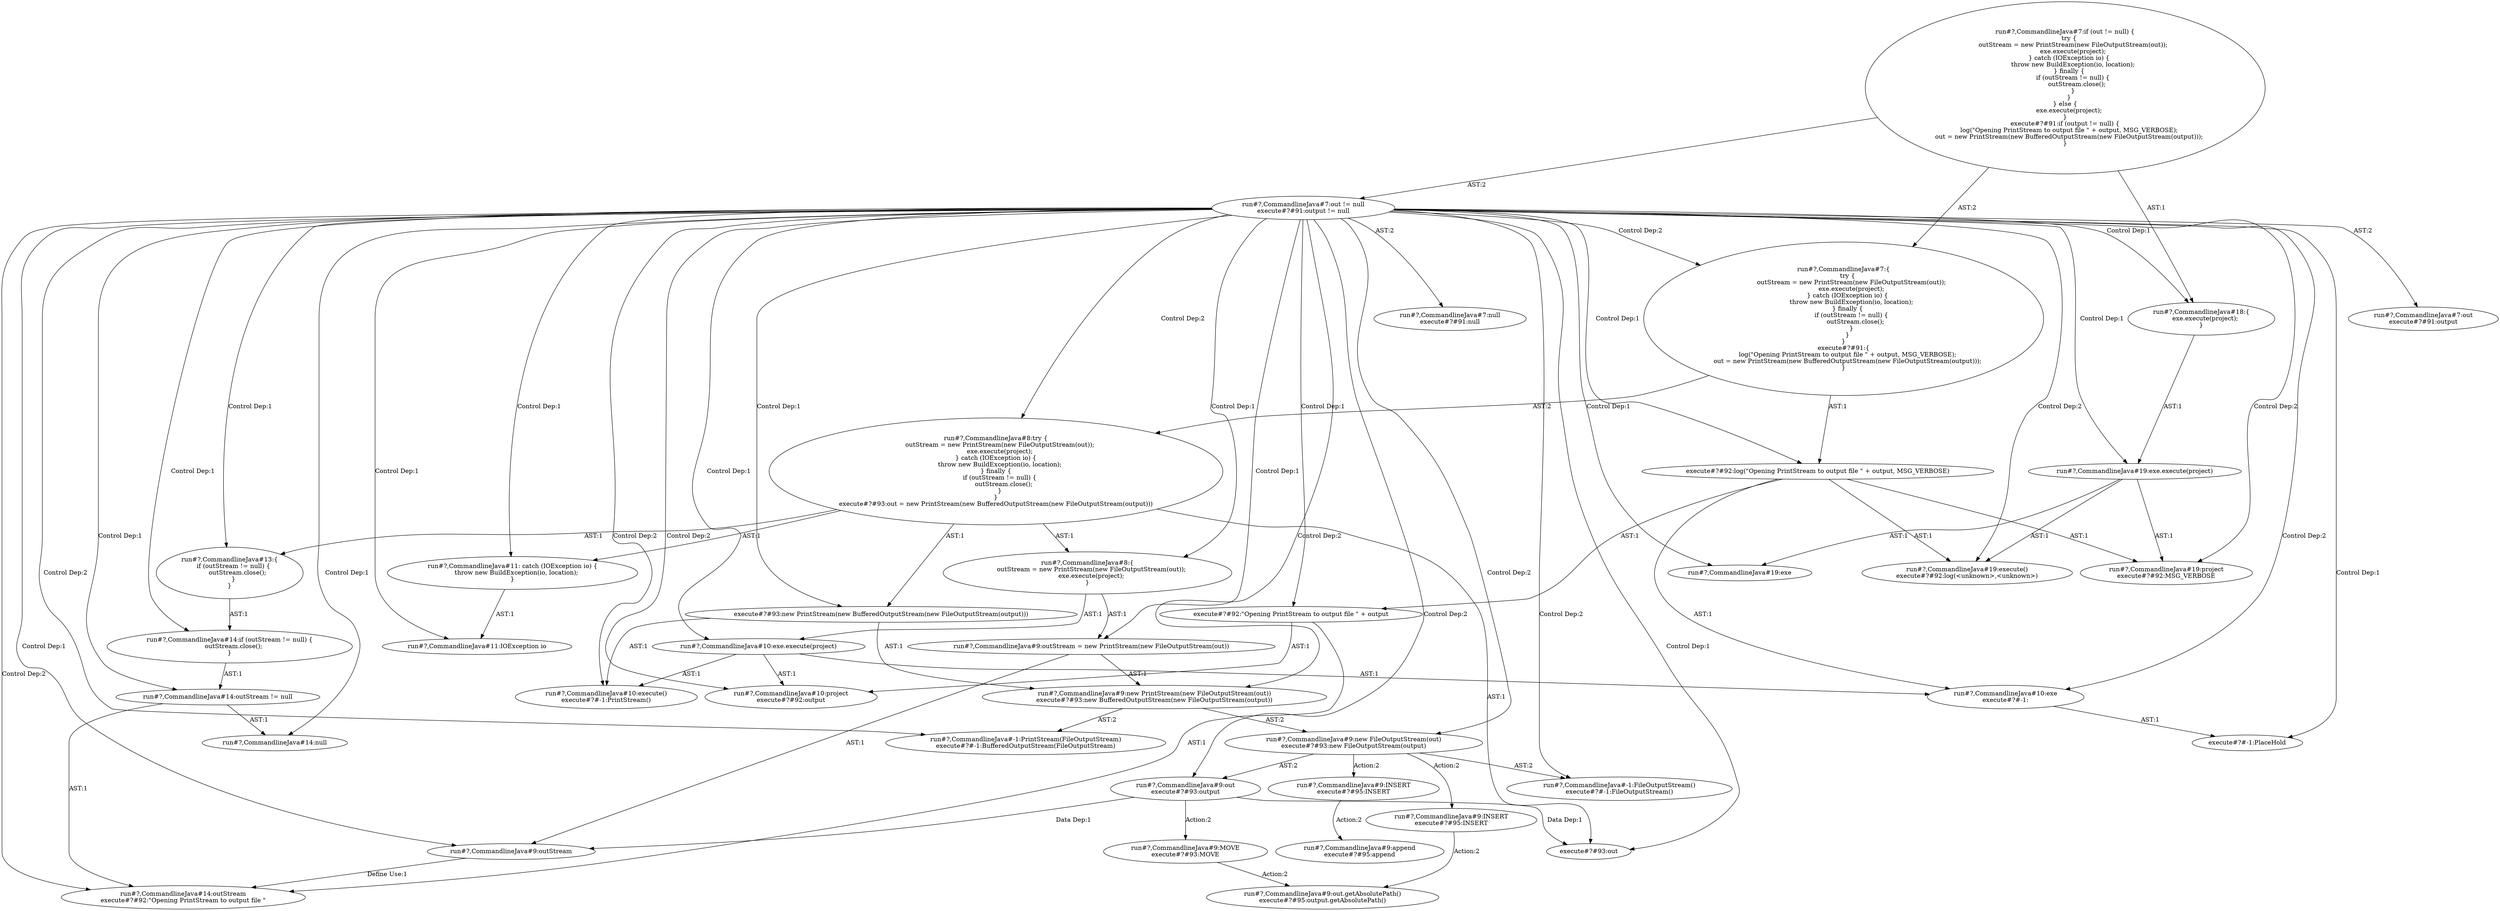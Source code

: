 digraph "Pattern" {
0 [label="run#?,CommandlineJava#9:INSERT
execute#?#95:INSERT" shape=ellipse]
1 [label="run#?,CommandlineJava#9:new FileOutputStream(out)
execute#?#93:new FileOutputStream(output)" shape=ellipse]
2 [label="run#?,CommandlineJava#7:out != null
execute#?#91:output != null" shape=ellipse]
3 [label="run#?,CommandlineJava#7:if (out != null) \{
    try \{
        outStream = new PrintStream(new FileOutputStream(out));
        exe.execute(project);
    \} catch (IOException io) \{
        throw new BuildException(io, location);
    \} finally \{
        if (outStream != null) \{
            outStream.close();
        \}
    \}
\} else \{
    exe.execute(project);
\}
execute#?#91:if (output != null) \{
    log(\"Opening PrintStream to output file \" + output, MSG_VERBOSE);
    out = new PrintStream(new BufferedOutputStream(new FileOutputStream(output)));
\}" shape=ellipse]
4 [label="run#?,CommandlineJava#7:out
execute#?#91:output" shape=ellipse]
5 [label="run#?,CommandlineJava#7:null
execute#?#91:null" shape=ellipse]
6 [label="run#?,CommandlineJava#7:\{
    try \{
        outStream = new PrintStream(new FileOutputStream(out));
        exe.execute(project);
    \} catch (IOException io) \{
        throw new BuildException(io, location);
    \} finally \{
        if (outStream != null) \{
            outStream.close();
        \}
    \}
\}
execute#?#91:\{
    log(\"Opening PrintStream to output file \" + output, MSG_VERBOSE);
    out = new PrintStream(new BufferedOutputStream(new FileOutputStream(output)));
\}" shape=ellipse]
7 [label="run#?,CommandlineJava#8:try \{
    outStream = new PrintStream(new FileOutputStream(out));
    exe.execute(project);
\} catch (IOException io) \{
    throw new BuildException(io, location);
\} finally \{
    if (outStream != null) \{
        outStream.close();
    \}
\}
execute#?#93:out = new PrintStream(new BufferedOutputStream(new FileOutputStream(output)))" shape=ellipse]
8 [label="run#?,CommandlineJava#8:\{
    outStream = new PrintStream(new FileOutputStream(out));
    exe.execute(project);
\}" shape=ellipse]
9 [label="run#?,CommandlineJava#9:outStream = new PrintStream(new FileOutputStream(out))" shape=ellipse]
10 [label="run#?,CommandlineJava#9:outStream" shape=ellipse]
11 [label="run#?,CommandlineJava#9:new PrintStream(new FileOutputStream(out))
execute#?#93:new BufferedOutputStream(new FileOutputStream(output))" shape=ellipse]
12 [label="run#?,CommandlineJava#-1:PrintStream(FileOutputStream)
execute#?#-1:BufferedOutputStream(FileOutputStream)" shape=ellipse]
13 [label="run#?,CommandlineJava#-1:FileOutputStream()
execute#?#-1:FileOutputStream()" shape=ellipse]
14 [label="run#?,CommandlineJava#9:out
execute#?#93:output" shape=ellipse]
15 [label="run#?,CommandlineJava#10:exe.execute(project)" shape=ellipse]
16 [label="run#?,CommandlineJava#10:execute()
execute#?#-1:PrintStream()" shape=ellipse]
17 [label="run#?,CommandlineJava#10:exe
execute#?#-1:" shape=ellipse]
18 [label="run#?,CommandlineJava#10:project
execute#?#92:output" shape=ellipse]
19 [label="run#?,CommandlineJava#11: catch (IOException io) \{
    throw new BuildException(io, location);
\}" shape=ellipse]
20 [label="run#?,CommandlineJava#11:IOException io" shape=ellipse]
21 [label="run#?,CommandlineJava#13:\{
    if (outStream != null) \{
        outStream.close();
    \}
\}" shape=ellipse]
22 [label="run#?,CommandlineJava#14:if (outStream != null) \{
    outStream.close();
\}" shape=ellipse]
23 [label="run#?,CommandlineJava#14:outStream != null" shape=ellipse]
24 [label="run#?,CommandlineJava#14:outStream
execute#?#92:\"Opening PrintStream to output file \"" shape=ellipse]
25 [label="run#?,CommandlineJava#14:null" shape=ellipse]
26 [label="run#?,CommandlineJava#18:\{
    exe.execute(project);
\}" shape=ellipse]
27 [label="run#?,CommandlineJava#19:exe.execute(project)" shape=ellipse]
28 [label="run#?,CommandlineJava#19:execute()
execute#?#92:log(<unknown>,<unknown>)" shape=ellipse]
29 [label="run#?,CommandlineJava#19:exe" shape=ellipse]
30 [label="run#?,CommandlineJava#19:project
execute#?#92:MSG_VERBOSE" shape=ellipse]
31 [label="run#?,CommandlineJava#9:INSERT
execute#?#95:INSERT" shape=ellipse]
32 [label="run#?,CommandlineJava#9:append
execute#?#95:append" shape=ellipse]
33 [label="run#?,CommandlineJava#9:out.getAbsolutePath()
execute#?#95:output.getAbsolutePath()" shape=ellipse]
34 [label="run#?,CommandlineJava#9:MOVE
execute#?#93:MOVE" shape=ellipse]
35 [label="execute#?#92:log(\"Opening PrintStream to output file \" + output, MSG_VERBOSE)" shape=ellipse]
36 [label="execute#?#93:out" shape=ellipse]
37 [label="execute#?#92:\"Opening PrintStream to output file \" + output" shape=ellipse]
38 [label="execute#?#-1:PlaceHold" shape=ellipse]
39 [label="execute#?#93:new PrintStream(new BufferedOutputStream(new FileOutputStream(output)))" shape=ellipse]
0 -> 33 [label="Action:2"];
1 -> 0 [label="Action:2"];
1 -> 13 [label="AST:2"];
1 -> 14 [label="AST:2"];
1 -> 31 [label="Action:2"];
2 -> 1 [label="Control Dep:2"];
2 -> 4 [label="AST:2"];
2 -> 5 [label="AST:2"];
2 -> 6 [label="Control Dep:2"];
2 -> 7 [label="Control Dep:2"];
2 -> 8 [label="Control Dep:1"];
2 -> 9 [label="Control Dep:1"];
2 -> 10 [label="Control Dep:1"];
2 -> 11 [label="Control Dep:2"];
2 -> 12 [label="Control Dep:2"];
2 -> 13 [label="Control Dep:2"];
2 -> 14 [label="Control Dep:2"];
2 -> 15 [label="Control Dep:1"];
2 -> 16 [label="Control Dep:2"];
2 -> 17 [label="Control Dep:2"];
2 -> 18 [label="Control Dep:2"];
2 -> 19 [label="Control Dep:1"];
2 -> 20 [label="Control Dep:1"];
2 -> 21 [label="Control Dep:1"];
2 -> 22 [label="Control Dep:1"];
2 -> 23 [label="Control Dep:1"];
2 -> 24 [label="Control Dep:2"];
2 -> 25 [label="Control Dep:1"];
2 -> 26 [label="Control Dep:1"];
2 -> 27 [label="Control Dep:1"];
2 -> 28 [label="Control Dep:2"];
2 -> 29 [label="Control Dep:1"];
2 -> 30 [label="Control Dep:2"];
2 -> 35 [label="Control Dep:1"];
2 -> 36 [label="Control Dep:1"];
2 -> 37 [label="Control Dep:1"];
2 -> 38 [label="Control Dep:1"];
2 -> 39 [label="Control Dep:1"];
3 -> 2 [label="AST:2"];
3 -> 6 [label="AST:2"];
3 -> 26 [label="AST:1"];
6 -> 7 [label="AST:2"];
6 -> 35 [label="AST:1"];
7 -> 8 [label="AST:1"];
7 -> 19 [label="AST:1"];
7 -> 21 [label="AST:1"];
7 -> 36 [label="AST:1"];
7 -> 39 [label="AST:1"];
8 -> 9 [label="AST:1"];
8 -> 15 [label="AST:1"];
9 -> 10 [label="AST:1"];
9 -> 11 [label="AST:1"];
10 -> 24 [label="Define Use:1"];
11 -> 1 [label="AST:2"];
11 -> 12 [label="AST:2"];
14 -> 10 [label="Data Dep:1"];
14 -> 34 [label="Action:2"];
14 -> 36 [label="Data Dep:1"];
15 -> 17 [label="AST:1"];
15 -> 16 [label="AST:1"];
15 -> 18 [label="AST:1"];
17 -> 38 [label="AST:1"];
19 -> 20 [label="AST:1"];
21 -> 22 [label="AST:1"];
22 -> 23 [label="AST:1"];
23 -> 24 [label="AST:1"];
23 -> 25 [label="AST:1"];
26 -> 27 [label="AST:1"];
27 -> 29 [label="AST:1"];
27 -> 28 [label="AST:1"];
27 -> 30 [label="AST:1"];
31 -> 32 [label="Action:2"];
34 -> 33 [label="Action:2"];
35 -> 17 [label="AST:1"];
35 -> 28 [label="AST:1"];
35 -> 37 [label="AST:1"];
35 -> 30 [label="AST:1"];
37 -> 24 [label="AST:1"];
37 -> 18 [label="AST:1"];
39 -> 16 [label="AST:1"];
39 -> 11 [label="AST:1"];
}